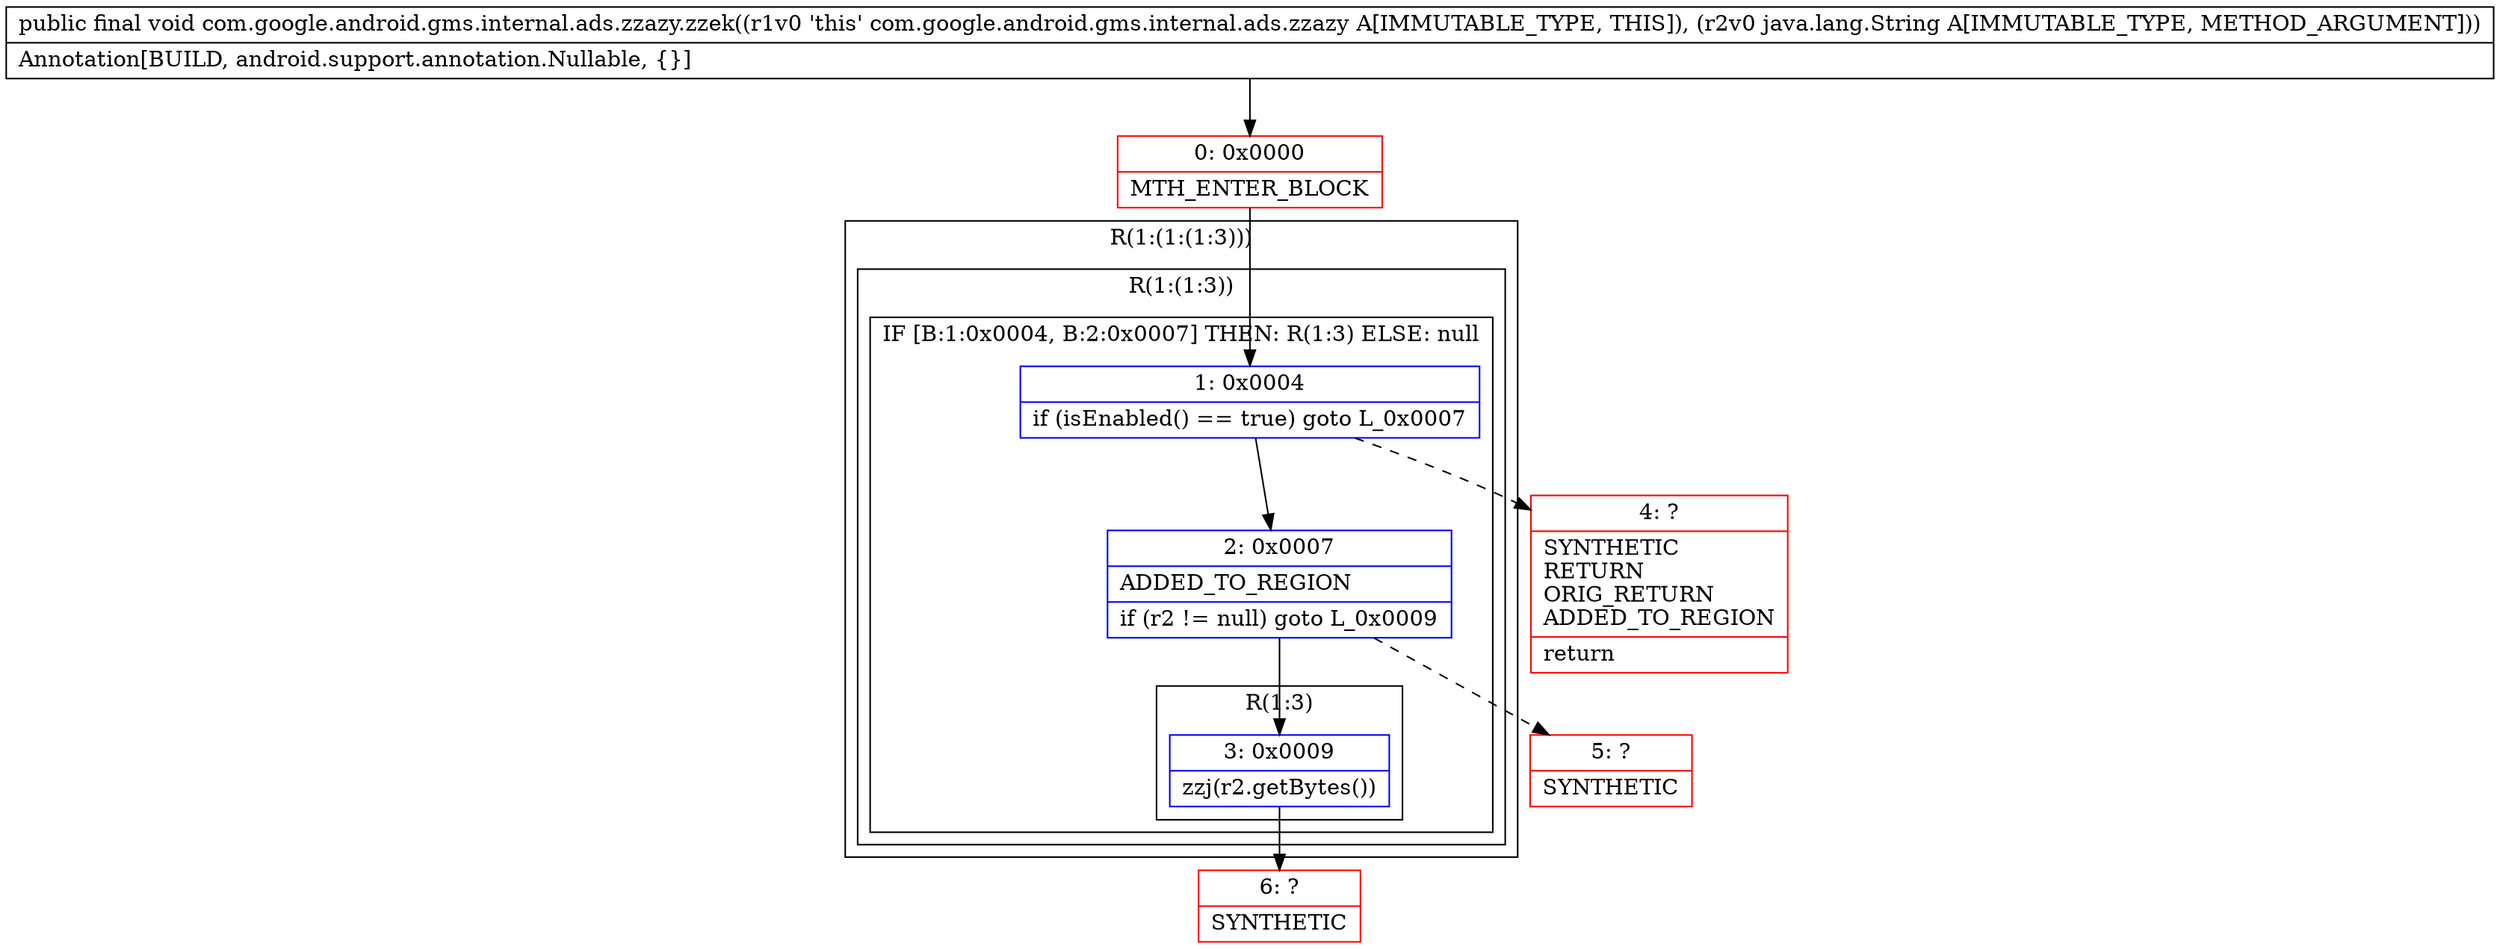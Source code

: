 digraph "CFG forcom.google.android.gms.internal.ads.zzazy.zzek(Ljava\/lang\/String;)V" {
subgraph cluster_Region_154300129 {
label = "R(1:(1:(1:3)))";
node [shape=record,color=blue];
subgraph cluster_Region_876279221 {
label = "R(1:(1:3))";
node [shape=record,color=blue];
subgraph cluster_IfRegion_1528002967 {
label = "IF [B:1:0x0004, B:2:0x0007] THEN: R(1:3) ELSE: null";
node [shape=record,color=blue];
Node_1 [shape=record,label="{1\:\ 0x0004|if (isEnabled() == true) goto L_0x0007\l}"];
Node_2 [shape=record,label="{2\:\ 0x0007|ADDED_TO_REGION\l|if (r2 != null) goto L_0x0009\l}"];
subgraph cluster_Region_105809013 {
label = "R(1:3)";
node [shape=record,color=blue];
Node_3 [shape=record,label="{3\:\ 0x0009|zzj(r2.getBytes())\l}"];
}
}
}
}
Node_0 [shape=record,color=red,label="{0\:\ 0x0000|MTH_ENTER_BLOCK\l}"];
Node_4 [shape=record,color=red,label="{4\:\ ?|SYNTHETIC\lRETURN\lORIG_RETURN\lADDED_TO_REGION\l|return\l}"];
Node_5 [shape=record,color=red,label="{5\:\ ?|SYNTHETIC\l}"];
Node_6 [shape=record,color=red,label="{6\:\ ?|SYNTHETIC\l}"];
MethodNode[shape=record,label="{public final void com.google.android.gms.internal.ads.zzazy.zzek((r1v0 'this' com.google.android.gms.internal.ads.zzazy A[IMMUTABLE_TYPE, THIS]), (r2v0 java.lang.String A[IMMUTABLE_TYPE, METHOD_ARGUMENT]))  | Annotation[BUILD, android.support.annotation.Nullable, \{\}]\l}"];
MethodNode -> Node_0;
Node_1 -> Node_2;
Node_1 -> Node_4[style=dashed];
Node_2 -> Node_3;
Node_2 -> Node_5[style=dashed];
Node_3 -> Node_6;
Node_0 -> Node_1;
}

